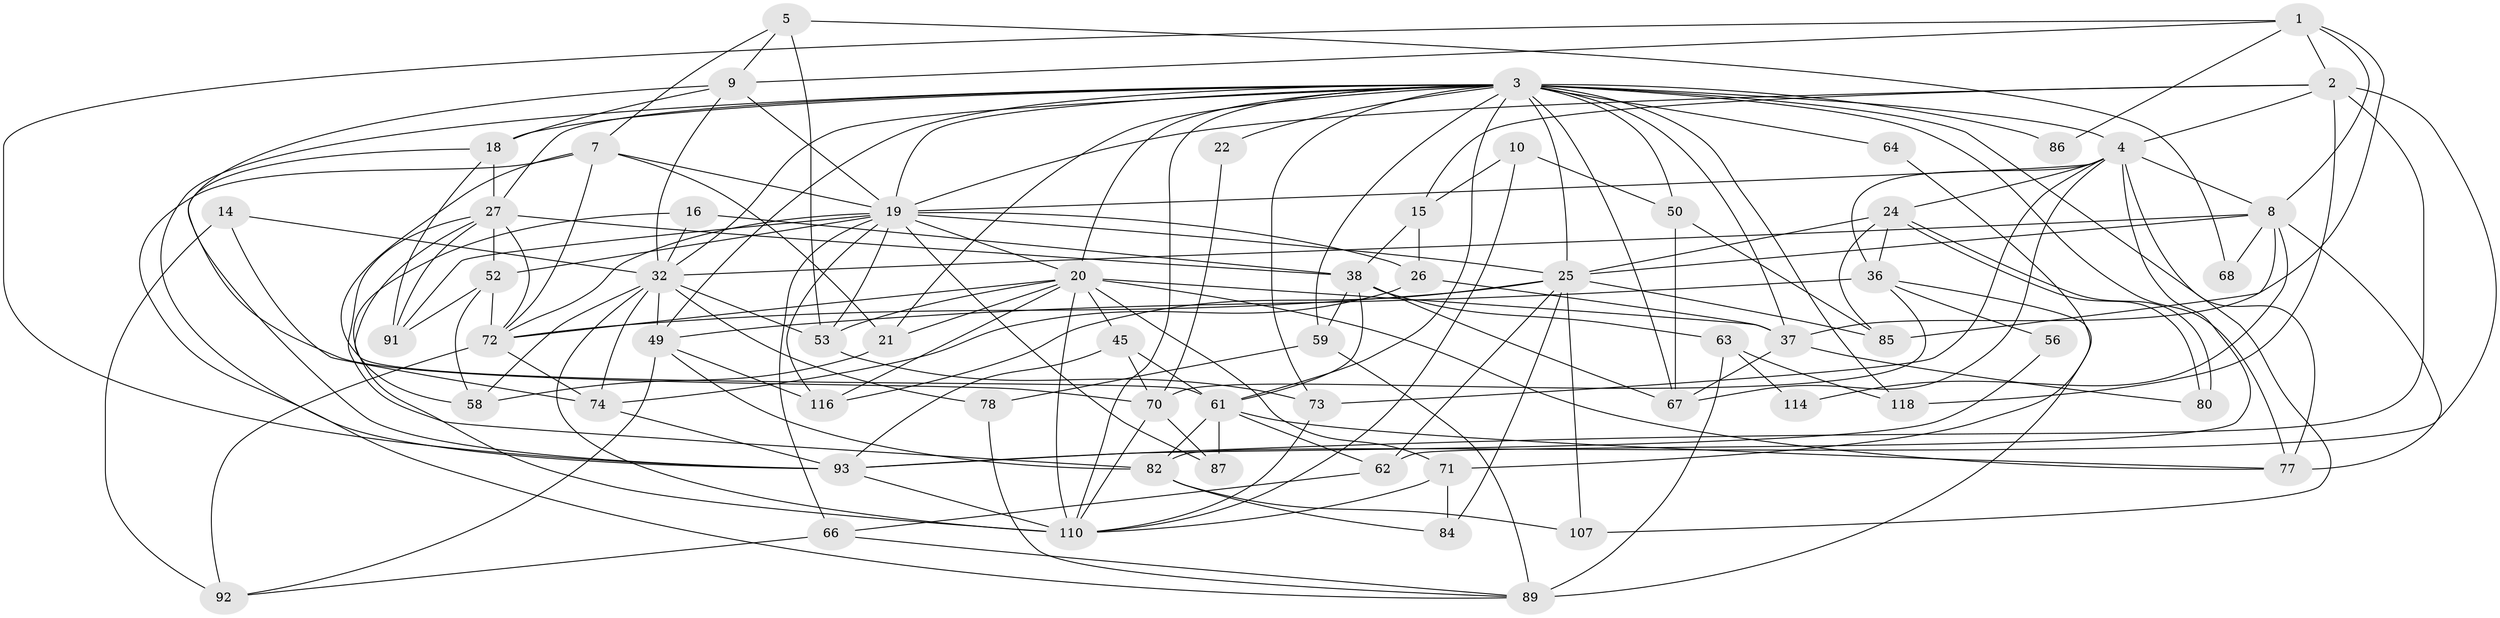 // original degree distribution, {2: 0.144, 4: 0.232, 5: 0.2, 3: 0.288, 7: 0.024, 6: 0.08, 8: 0.016, 9: 0.016}
// Generated by graph-tools (version 1.1) at 2025/14/03/09/25 04:14:49]
// undirected, 62 vertices, 170 edges
graph export_dot {
graph [start="1"]
  node [color=gray90,style=filled];
  1 [super="+44+28"];
  2 [super="+34+12"];
  3 [super="+11+76"];
  4 [super="+48+6"];
  5;
  7 [super="+55"];
  8 [super="+103"];
  9 [super="+97+17"];
  10 [super="+13"];
  14 [super="+46"];
  15 [super="+60"];
  16;
  18 [super="+106"];
  19 [super="+125+81"];
  20 [super="+43+117"];
  21 [super="+98"];
  22;
  24 [super="+47"];
  25 [super="+102+57+69"];
  26 [super="+42"];
  27 [super="+95"];
  32 [super="+39+51"];
  36 [super="+99"];
  37 [super="+75"];
  38 [super="+40+88"];
  45 [super="+122"];
  49 [super="+112"];
  50;
  52 [super="+115"];
  53;
  56;
  58;
  59;
  61 [super="+96"];
  62;
  63 [super="+65"];
  64;
  66;
  67;
  68;
  70;
  71;
  72 [super="+123+79"];
  73 [super="+120"];
  74 [super="+90"];
  77 [super="+108"];
  78;
  80;
  82 [super="+100"];
  84;
  85;
  86;
  87;
  89 [super="+105"];
  91;
  92 [super="+124"];
  93 [super="+113"];
  107;
  110;
  114;
  116;
  118;
  1 -- 2;
  1 -- 86;
  1 -- 8;
  1 -- 9;
  1 -- 37;
  1 -- 93;
  2 -- 118 [weight=2];
  2 -- 4;
  2 -- 93;
  2 -- 15;
  2 -- 82;
  2 -- 19;
  3 -- 110;
  3 -- 77;
  3 -- 32;
  3 -- 4;
  3 -- 37 [weight=4];
  3 -- 73;
  3 -- 59;
  3 -- 50;
  3 -- 21;
  3 -- 22;
  3 -- 86;
  3 -- 118;
  3 -- 25 [weight=2];
  3 -- 27;
  3 -- 93;
  3 -- 64;
  3 -- 67;
  3 -- 107;
  3 -- 49;
  3 -- 18;
  3 -- 19 [weight=2];
  3 -- 20;
  3 -- 61;
  4 -- 19 [weight=2];
  4 -- 8;
  4 -- 36 [weight=2];
  4 -- 67;
  4 -- 24;
  4 -- 73;
  4 -- 77;
  4 -- 62;
  5 -- 53;
  5 -- 68;
  5 -- 9;
  5 -- 7;
  7 -- 72;
  7 -- 61;
  7 -- 19;
  7 -- 89;
  7 -- 21 [weight=2];
  8 -- 85;
  8 -- 114;
  8 -- 68;
  8 -- 77;
  8 -- 25;
  8 -- 32;
  9 -- 70;
  9 -- 19;
  9 -- 32;
  9 -- 18;
  10 -- 110;
  10 -- 50;
  10 -- 15;
  14 -- 32 [weight=4];
  14 -- 92;
  14 -- 74;
  15 -- 26;
  15 -- 38;
  16 -- 38;
  16 -- 110;
  16 -- 32;
  18 -- 27;
  18 -- 91;
  18 -- 93;
  19 -- 66;
  19 -- 52;
  19 -- 20;
  19 -- 53;
  19 -- 116;
  19 -- 87;
  19 -- 26 [weight=2];
  19 -- 91;
  19 -- 25;
  19 -- 72;
  20 -- 21;
  20 -- 53;
  20 -- 45 [weight=2];
  20 -- 110;
  20 -- 37;
  20 -- 116;
  20 -- 71;
  20 -- 72;
  20 -- 77;
  21 -- 58;
  22 -- 70;
  24 -- 80;
  24 -- 80;
  24 -- 85;
  24 -- 36;
  24 -- 25;
  25 -- 62;
  25 -- 107;
  25 -- 72;
  25 -- 116;
  25 -- 85;
  25 -- 84;
  26 -- 37;
  26 -- 74;
  27 -- 91;
  27 -- 72;
  27 -- 58;
  27 -- 52;
  27 -- 82;
  27 -- 38;
  32 -- 78;
  32 -- 49;
  32 -- 110;
  32 -- 53;
  32 -- 58;
  32 -- 74;
  36 -- 56;
  36 -- 70;
  36 -- 89;
  36 -- 49;
  37 -- 67;
  37 -- 80;
  38 -- 67;
  38 -- 59;
  38 -- 61;
  38 -- 63;
  45 -- 70;
  45 -- 61;
  45 -- 93;
  49 -- 82;
  49 -- 116;
  49 -- 92;
  50 -- 85;
  50 -- 67;
  52 -- 58;
  52 -- 91;
  52 -- 72;
  53 -- 73;
  56 -- 93;
  59 -- 78;
  59 -- 89;
  61 -- 82;
  61 -- 87;
  61 -- 62;
  61 -- 77;
  62 -- 66;
  63 -- 118;
  63 -- 114;
  63 -- 89 [weight=2];
  64 -- 71;
  66 -- 92;
  66 -- 89;
  70 -- 110;
  70 -- 87;
  71 -- 110;
  71 -- 84;
  72 -- 74;
  72 -- 92;
  73 -- 110;
  74 -- 93;
  78 -- 89;
  82 -- 84;
  82 -- 107;
  93 -- 110;
}
